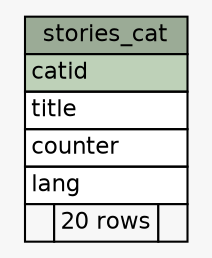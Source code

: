 // dot 2.38.0 on Mac OS X 10.9.4
// SchemaSpy rev 590
digraph "stories_cat" {
  graph [
    rankdir="RL"
    bgcolor="#f7f7f7"
    nodesep="0.18"
    ranksep="0.46"
    fontname="Helvetica"
    fontsize="11"
  ];
  node [
    fontname="Helvetica"
    fontsize="11"
    shape="plaintext"
  ];
  edge [
    arrowsize="0.8"
  ];
  "stories_cat" [
    label=<
    <TABLE BORDER="0" CELLBORDER="1" CELLSPACING="0" BGCOLOR="#ffffff">
      <TR><TD COLSPAN="3" BGCOLOR="#9bab96" ALIGN="CENTER">stories_cat</TD></TR>
      <TR><TD PORT="catid" COLSPAN="3" BGCOLOR="#bed1b8" ALIGN="LEFT">catid</TD></TR>
      <TR><TD PORT="title" COLSPAN="3" ALIGN="LEFT">title</TD></TR>
      <TR><TD PORT="counter" COLSPAN="3" ALIGN="LEFT">counter</TD></TR>
      <TR><TD PORT="lang" COLSPAN="3" ALIGN="LEFT">lang</TD></TR>
      <TR><TD ALIGN="LEFT" BGCOLOR="#f7f7f7">  </TD><TD ALIGN="RIGHT" BGCOLOR="#f7f7f7">20 rows</TD><TD ALIGN="RIGHT" BGCOLOR="#f7f7f7">  </TD></TR>
    </TABLE>>
    URL="tables/stories_cat.html"
    tooltip="stories_cat"
  ];
}
